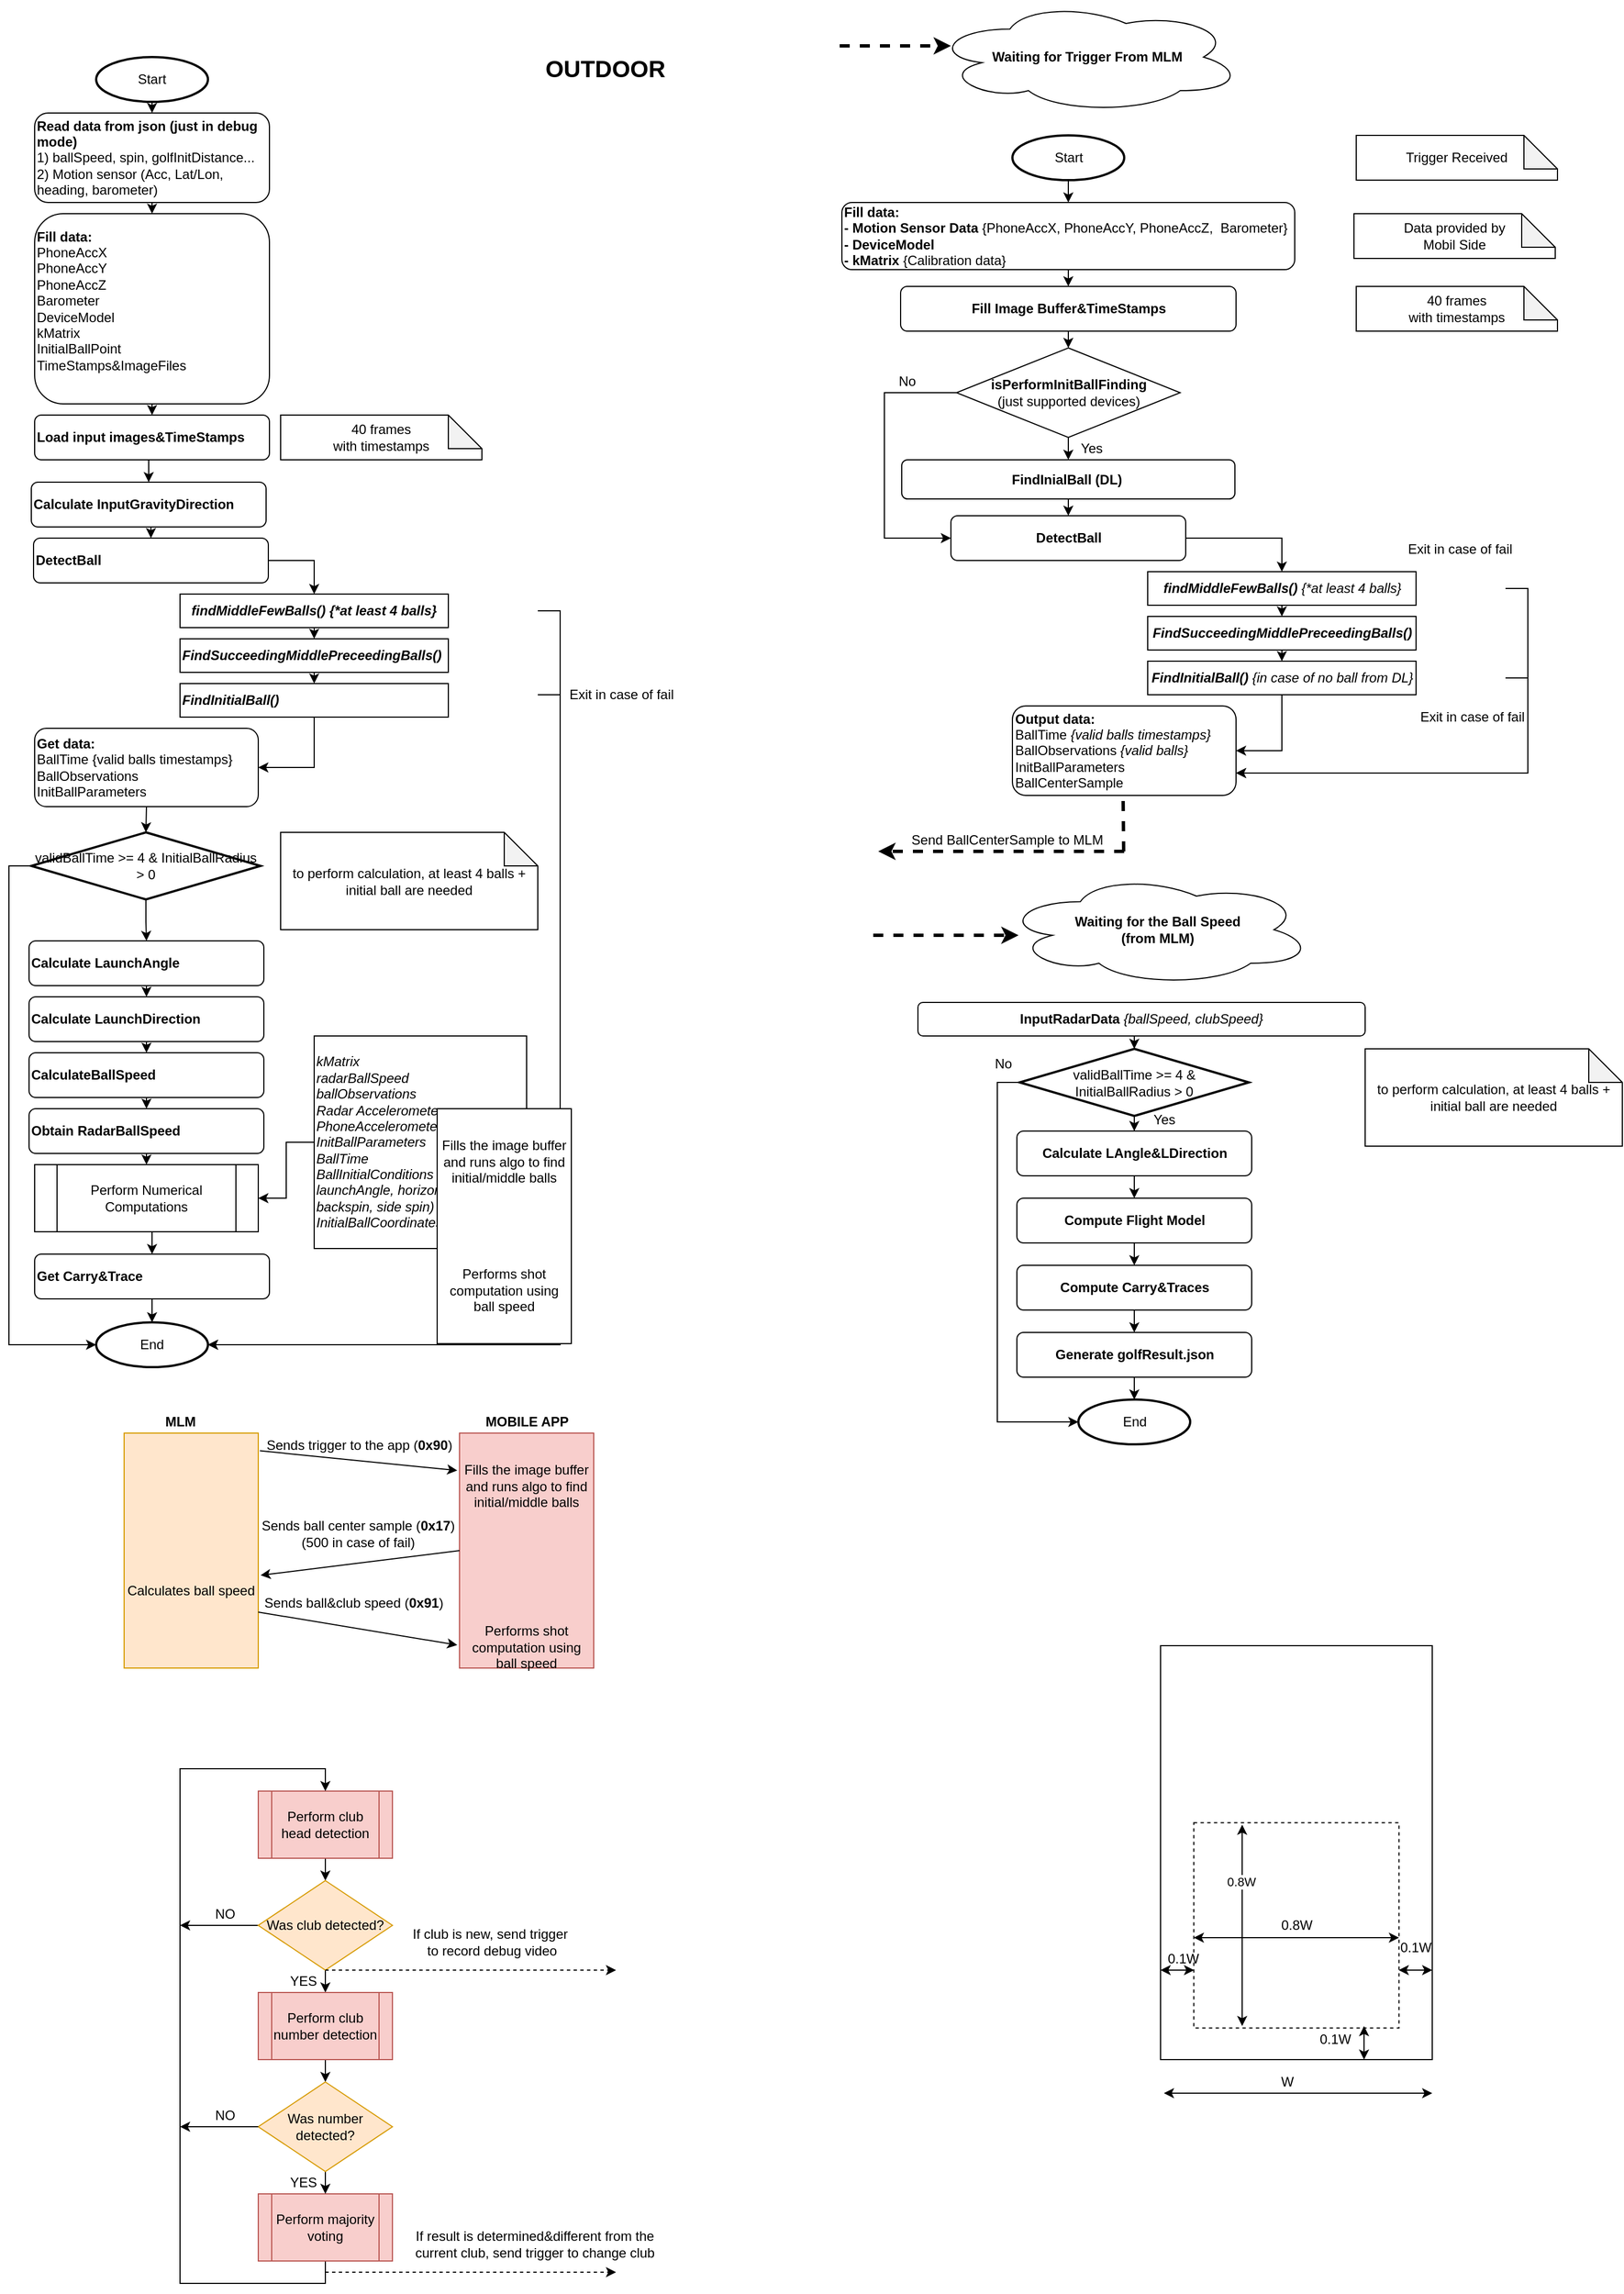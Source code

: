 <mxfile version="14.4.2" type="github">
  <diagram id="ckMNo31Ma1tLkW73L81t" name="Page-1">
    <mxGraphModel dx="1038" dy="1652" grid="1" gridSize="10" guides="1" tooltips="1" connect="1" arrows="1" fold="1" page="1" pageScale="1" pageWidth="850" pageHeight="1100" math="0" shadow="0">
      <root>
        <mxCell id="0" />
        <mxCell id="1" parent="0" />
        <mxCell id="WA8TpWDt82qHsIgksM98-5" value="" style="rounded=0;whiteSpace=wrap;html=1;" vertex="1" parent="1">
          <mxGeometry x="1047" y="1430" width="243" height="370" as="geometry" />
        </mxCell>
        <mxCell id="WA8TpWDt82qHsIgksM98-6" value="0.8W" style="whiteSpace=wrap;html=1;aspect=fixed;dashed=1;" vertex="1" parent="1">
          <mxGeometry x="1076.75" y="1588.25" width="183.5" height="183.5" as="geometry" />
        </mxCell>
        <mxCell id="F92IRK9Jc3nQpXJkIrV8-35" style="edgeStyle=orthogonalEdgeStyle;rounded=0;orthogonalLoop=1;jettySize=auto;html=1;exitX=0.5;exitY=1;exitDx=0;exitDy=0;exitPerimeter=0;entryX=0.5;entryY=0;entryDx=0;entryDy=0;" parent="1" source="F92IRK9Jc3nQpXJkIrV8-1" target="F92IRK9Jc3nQpXJkIrV8-5" edge="1">
          <mxGeometry relative="1" as="geometry" />
        </mxCell>
        <mxCell id="F92IRK9Jc3nQpXJkIrV8-1" value="Start" style="strokeWidth=2;html=1;shape=mxgraph.flowchart.start_1;whiteSpace=wrap;" parent="1" vertex="1">
          <mxGeometry x="95" y="10" width="100" height="40" as="geometry" />
        </mxCell>
        <mxCell id="mxctmNxFB624iaF2kWNX-1" style="edgeStyle=orthogonalEdgeStyle;rounded=0;orthogonalLoop=1;jettySize=auto;html=1;exitX=0.5;exitY=1;exitDx=0;exitDy=0;entryX=0.5;entryY=0;entryDx=0;entryDy=0;" parent="1" source="F92IRK9Jc3nQpXJkIrV8-5" target="F92IRK9Jc3nQpXJkIrV8-6" edge="1">
          <mxGeometry relative="1" as="geometry" />
        </mxCell>
        <mxCell id="F92IRK9Jc3nQpXJkIrV8-5" value="&lt;div&gt;&lt;b&gt;Read data from json (just in debug mode)&lt;br&gt;&lt;/b&gt;&lt;/div&gt;&lt;div&gt;1) ballSpeed, spin, golfInitDistance...&lt;/div&gt;&lt;div&gt;2) Motion sensor (Acc, Lat/Lon, heading, barometer)&lt;br&gt;&lt;/div&gt;" style="rounded=1;whiteSpace=wrap;html=1;align=left;" parent="1" vertex="1">
          <mxGeometry x="40" y="60" width="210" height="80" as="geometry" />
        </mxCell>
        <mxCell id="mxctmNxFB624iaF2kWNX-2" style="edgeStyle=orthogonalEdgeStyle;rounded=0;orthogonalLoop=1;jettySize=auto;html=1;exitX=0.5;exitY=1;exitDx=0;exitDy=0;entryX=0.5;entryY=0;entryDx=0;entryDy=0;" parent="1" source="F92IRK9Jc3nQpXJkIrV8-6" target="F92IRK9Jc3nQpXJkIrV8-8" edge="1">
          <mxGeometry relative="1" as="geometry" />
        </mxCell>
        <mxCell id="F92IRK9Jc3nQpXJkIrV8-6" value="&lt;div&gt;&lt;b&gt;Fill data:&lt;/b&gt;&lt;/div&gt;&lt;div&gt;PhoneAccX&lt;/div&gt;&lt;div&gt;PhoneAccY&lt;/div&gt;&lt;div&gt;PhoneAccZ&lt;/div&gt;&lt;div&gt;Barometer&lt;/div&gt;&lt;div&gt;DeviceModel&lt;/div&gt;&lt;div&gt;kMatrix&lt;/div&gt;&lt;div&gt;InitialBallPoint&lt;/div&gt;&lt;div&gt;TimeStamps&amp;amp;ImageFiles&lt;br&gt;&lt;/div&gt;&lt;div&gt;&lt;br&gt;&lt;/div&gt;" style="rounded=1;whiteSpace=wrap;html=1;align=left;" parent="1" vertex="1">
          <mxGeometry x="40" y="150" width="210" height="170" as="geometry" />
        </mxCell>
        <mxCell id="mxctmNxFB624iaF2kWNX-3" style="edgeStyle=orthogonalEdgeStyle;rounded=0;orthogonalLoop=1;jettySize=auto;html=1;exitX=0.5;exitY=1;exitDx=0;exitDy=0;entryX=0.5;entryY=0;entryDx=0;entryDy=0;" parent="1" source="F92IRK9Jc3nQpXJkIrV8-8" target="F92IRK9Jc3nQpXJkIrV8-9" edge="1">
          <mxGeometry relative="1" as="geometry" />
        </mxCell>
        <mxCell id="F92IRK9Jc3nQpXJkIrV8-8" value="Load input images&amp;amp;TimeStamps" style="rounded=1;whiteSpace=wrap;html=1;align=left;fontStyle=1" parent="1" vertex="1">
          <mxGeometry x="40" y="330" width="210" height="40" as="geometry" />
        </mxCell>
        <mxCell id="mxctmNxFB624iaF2kWNX-4" style="edgeStyle=orthogonalEdgeStyle;rounded=0;orthogonalLoop=1;jettySize=auto;html=1;exitX=0.5;exitY=1;exitDx=0;exitDy=0;entryX=0.5;entryY=0;entryDx=0;entryDy=0;" parent="1" source="F92IRK9Jc3nQpXJkIrV8-9" target="F92IRK9Jc3nQpXJkIrV8-10" edge="1">
          <mxGeometry relative="1" as="geometry" />
        </mxCell>
        <mxCell id="F92IRK9Jc3nQpXJkIrV8-9" value="Calculate InputGravityDirection" style="rounded=1;whiteSpace=wrap;html=1;align=left;fontStyle=1" parent="1" vertex="1">
          <mxGeometry x="37" y="390" width="210" height="40" as="geometry" />
        </mxCell>
        <mxCell id="F92IRK9Jc3nQpXJkIrV8-36" style="edgeStyle=orthogonalEdgeStyle;rounded=0;orthogonalLoop=1;jettySize=auto;html=1;exitX=1;exitY=0.5;exitDx=0;exitDy=0;entryX=0.5;entryY=0;entryDx=0;entryDy=0;" parent="1" source="F92IRK9Jc3nQpXJkIrV8-10" target="F92IRK9Jc3nQpXJkIrV8-12" edge="1">
          <mxGeometry relative="1" as="geometry" />
        </mxCell>
        <mxCell id="F92IRK9Jc3nQpXJkIrV8-10" value="DetectBall" style="rounded=1;whiteSpace=wrap;html=1;align=left;fontStyle=1" parent="1" vertex="1">
          <mxGeometry x="39" y="440" width="210" height="40" as="geometry" />
        </mxCell>
        <mxCell id="F92IRK9Jc3nQpXJkIrV8-37" style="edgeStyle=orthogonalEdgeStyle;rounded=0;orthogonalLoop=1;jettySize=auto;html=1;exitX=0.5;exitY=1;exitDx=0;exitDy=0;entryX=0.5;entryY=0;entryDx=0;entryDy=0;" parent="1" source="F92IRK9Jc3nQpXJkIrV8-12" target="F92IRK9Jc3nQpXJkIrV8-15" edge="1">
          <mxGeometry relative="1" as="geometry" />
        </mxCell>
        <mxCell id="F92IRK9Jc3nQpXJkIrV8-12" value="&lt;div align=&quot;center&quot;&gt;findMiddleFewBalls() {*at least 4 balls}&lt;br&gt;&lt;/div&gt;" style="rounded=0;whiteSpace=wrap;html=1;align=center;fontStyle=3" parent="1" vertex="1">
          <mxGeometry x="170" y="490" width="240" height="30" as="geometry" />
        </mxCell>
        <mxCell id="F92IRK9Jc3nQpXJkIrV8-38" style="edgeStyle=orthogonalEdgeStyle;rounded=0;orthogonalLoop=1;jettySize=auto;html=1;exitX=0.5;exitY=1;exitDx=0;exitDy=0;entryX=0.5;entryY=0;entryDx=0;entryDy=0;" parent="1" source="F92IRK9Jc3nQpXJkIrV8-15" target="F92IRK9Jc3nQpXJkIrV8-18" edge="1">
          <mxGeometry relative="1" as="geometry" />
        </mxCell>
        <mxCell id="F92IRK9Jc3nQpXJkIrV8-15" value="FindSucceedingMiddlePreceedingBalls()" style="rounded=0;whiteSpace=wrap;html=1;align=left;fontStyle=3" parent="1" vertex="1">
          <mxGeometry x="170" y="530" width="240" height="30" as="geometry" />
        </mxCell>
        <mxCell id="F92IRK9Jc3nQpXJkIrV8-39" style="edgeStyle=orthogonalEdgeStyle;rounded=0;orthogonalLoop=1;jettySize=auto;html=1;exitX=0.5;exitY=1;exitDx=0;exitDy=0;entryX=1;entryY=0.5;entryDx=0;entryDy=0;" parent="1" source="F92IRK9Jc3nQpXJkIrV8-18" target="F92IRK9Jc3nQpXJkIrV8-19" edge="1">
          <mxGeometry relative="1" as="geometry" />
        </mxCell>
        <mxCell id="F92IRK9Jc3nQpXJkIrV8-18" value="FindInitialBall()" style="rounded=0;whiteSpace=wrap;html=1;align=left;fontStyle=3" parent="1" vertex="1">
          <mxGeometry x="170" y="570" width="240" height="30" as="geometry" />
        </mxCell>
        <mxCell id="F92IRK9Jc3nQpXJkIrV8-40" style="edgeStyle=orthogonalEdgeStyle;rounded=0;orthogonalLoop=1;jettySize=auto;html=1;exitX=0.5;exitY=1;exitDx=0;exitDy=0;entryX=0.5;entryY=0;entryDx=0;entryDy=0;entryPerimeter=0;" parent="1" source="F92IRK9Jc3nQpXJkIrV8-19" target="F92IRK9Jc3nQpXJkIrV8-20" edge="1">
          <mxGeometry relative="1" as="geometry" />
        </mxCell>
        <mxCell id="F92IRK9Jc3nQpXJkIrV8-19" value="&lt;div&gt;&lt;b&gt;Get data:&lt;/b&gt;&lt;/div&gt;&lt;div&gt;BallTime {valid balls timestamps}&lt;br&gt;&lt;/div&gt;&lt;div&gt;BallObservations&lt;/div&gt;&lt;div&gt;InitBallParameters&lt;br&gt;&lt;/div&gt;" style="rounded=1;whiteSpace=wrap;html=1;align=left;" parent="1" vertex="1">
          <mxGeometry x="40" y="610" width="200" height="70" as="geometry" />
        </mxCell>
        <mxCell id="F92IRK9Jc3nQpXJkIrV8-29" style="edgeStyle=orthogonalEdgeStyle;rounded=0;orthogonalLoop=1;jettySize=auto;html=1;exitX=0.5;exitY=1;exitDx=0;exitDy=0;exitPerimeter=0;" parent="1" source="F92IRK9Jc3nQpXJkIrV8-20" target="F92IRK9Jc3nQpXJkIrV8-22" edge="1">
          <mxGeometry relative="1" as="geometry" />
        </mxCell>
        <mxCell id="mxctmNxFB624iaF2kWNX-5" style="edgeStyle=orthogonalEdgeStyle;rounded=0;orthogonalLoop=1;jettySize=auto;html=1;exitX=0;exitY=0.5;exitDx=0;exitDy=0;exitPerimeter=0;entryX=0;entryY=0.5;entryDx=0;entryDy=0;entryPerimeter=0;" parent="1" source="F92IRK9Jc3nQpXJkIrV8-20" target="F92IRK9Jc3nQpXJkIrV8-33" edge="1">
          <mxGeometry relative="1" as="geometry" />
        </mxCell>
        <mxCell id="F92IRK9Jc3nQpXJkIrV8-20" value="validBallTime &amp;gt;= 4 &amp;amp; InitialBallRadius &amp;gt; 0" style="strokeWidth=2;html=1;shape=mxgraph.flowchart.decision;whiteSpace=wrap;align=center;" parent="1" vertex="1">
          <mxGeometry x="37" y="703" width="205" height="60" as="geometry" />
        </mxCell>
        <mxCell id="F92IRK9Jc3nQpXJkIrV8-41" style="edgeStyle=orthogonalEdgeStyle;rounded=0;orthogonalLoop=1;jettySize=auto;html=1;exitX=0.5;exitY=1;exitDx=0;exitDy=0;entryX=0.5;entryY=0;entryDx=0;entryDy=0;" parent="1" source="F92IRK9Jc3nQpXJkIrV8-22" target="F92IRK9Jc3nQpXJkIrV8-23" edge="1">
          <mxGeometry relative="1" as="geometry" />
        </mxCell>
        <mxCell id="F92IRK9Jc3nQpXJkIrV8-22" value="Calculate LaunchAngle" style="rounded=1;whiteSpace=wrap;html=1;align=left;fontStyle=1" parent="1" vertex="1">
          <mxGeometry x="35" y="800" width="210" height="40" as="geometry" />
        </mxCell>
        <mxCell id="F92IRK9Jc3nQpXJkIrV8-42" style="edgeStyle=orthogonalEdgeStyle;rounded=0;orthogonalLoop=1;jettySize=auto;html=1;exitX=0.5;exitY=1;exitDx=0;exitDy=0;entryX=0.5;entryY=0;entryDx=0;entryDy=0;" parent="1" source="F92IRK9Jc3nQpXJkIrV8-23" target="F92IRK9Jc3nQpXJkIrV8-24" edge="1">
          <mxGeometry relative="1" as="geometry" />
        </mxCell>
        <mxCell id="F92IRK9Jc3nQpXJkIrV8-23" value="Calculate LaunchDirection" style="rounded=1;whiteSpace=wrap;html=1;align=left;fontStyle=1" parent="1" vertex="1">
          <mxGeometry x="35" y="850" width="210" height="40" as="geometry" />
        </mxCell>
        <mxCell id="F92IRK9Jc3nQpXJkIrV8-43" style="edgeStyle=orthogonalEdgeStyle;rounded=0;orthogonalLoop=1;jettySize=auto;html=1;exitX=0.5;exitY=1;exitDx=0;exitDy=0;entryX=0.5;entryY=0;entryDx=0;entryDy=0;" parent="1" source="F92IRK9Jc3nQpXJkIrV8-24" target="F92IRK9Jc3nQpXJkIrV8-25" edge="1">
          <mxGeometry relative="1" as="geometry" />
        </mxCell>
        <mxCell id="F92IRK9Jc3nQpXJkIrV8-24" value="CalculateBallSpeed" style="rounded=1;whiteSpace=wrap;html=1;align=left;fontStyle=1" parent="1" vertex="1">
          <mxGeometry x="35" y="900" width="210" height="40" as="geometry" />
        </mxCell>
        <mxCell id="F92IRK9Jc3nQpXJkIrV8-44" style="edgeStyle=orthogonalEdgeStyle;rounded=0;orthogonalLoop=1;jettySize=auto;html=1;exitX=0.5;exitY=1;exitDx=0;exitDy=0;entryX=0.5;entryY=0;entryDx=0;entryDy=0;" parent="1" source="F92IRK9Jc3nQpXJkIrV8-25" target="F92IRK9Jc3nQpXJkIrV8-26" edge="1">
          <mxGeometry relative="1" as="geometry" />
        </mxCell>
        <mxCell id="F92IRK9Jc3nQpXJkIrV8-25" value="Obtain RadarBallSpeed" style="rounded=1;whiteSpace=wrap;html=1;align=left;fontStyle=1" parent="1" vertex="1">
          <mxGeometry x="35" y="950" width="210" height="40" as="geometry" />
        </mxCell>
        <mxCell id="F92IRK9Jc3nQpXJkIrV8-45" style="edgeStyle=orthogonalEdgeStyle;rounded=0;orthogonalLoop=1;jettySize=auto;html=1;exitX=0.5;exitY=1;exitDx=0;exitDy=0;entryX=0.5;entryY=0;entryDx=0;entryDy=0;" parent="1" source="F92IRK9Jc3nQpXJkIrV8-26" target="F92IRK9Jc3nQpXJkIrV8-27" edge="1">
          <mxGeometry relative="1" as="geometry" />
        </mxCell>
        <mxCell id="F92IRK9Jc3nQpXJkIrV8-26" value="Perform Numerical Computations" style="shape=process;whiteSpace=wrap;html=1;backgroundOutline=1;align=center;" parent="1" vertex="1">
          <mxGeometry x="40" y="1000" width="200" height="60" as="geometry" />
        </mxCell>
        <mxCell id="F92IRK9Jc3nQpXJkIrV8-34" style="edgeStyle=orthogonalEdgeStyle;rounded=0;orthogonalLoop=1;jettySize=auto;html=1;exitX=0.5;exitY=1;exitDx=0;exitDy=0;entryX=0.5;entryY=0;entryDx=0;entryDy=0;entryPerimeter=0;" parent="1" source="F92IRK9Jc3nQpXJkIrV8-27" target="F92IRK9Jc3nQpXJkIrV8-33" edge="1">
          <mxGeometry relative="1" as="geometry" />
        </mxCell>
        <mxCell id="F92IRK9Jc3nQpXJkIrV8-27" value="Get Carry&amp;amp;Trace" style="rounded=1;whiteSpace=wrap;html=1;align=left;fontStyle=1" parent="1" vertex="1">
          <mxGeometry x="40" y="1080" width="210" height="40" as="geometry" />
        </mxCell>
        <mxCell id="F92IRK9Jc3nQpXJkIrV8-30" style="edgeStyle=orthogonalEdgeStyle;rounded=0;orthogonalLoop=1;jettySize=auto;html=1;exitX=0;exitY=0.5;exitDx=0;exitDy=0;entryX=1;entryY=0.5;entryDx=0;entryDy=0;" parent="1" source="F92IRK9Jc3nQpXJkIrV8-28" target="F92IRK9Jc3nQpXJkIrV8-26" edge="1">
          <mxGeometry relative="1" as="geometry" />
        </mxCell>
        <mxCell id="F92IRK9Jc3nQpXJkIrV8-28" value="&lt;div align=&quot;left&quot;&gt;kMatrix&lt;/div&gt;&lt;div align=&quot;left&quot;&gt;radarBallSpeed&lt;/div&gt;&lt;div align=&quot;left&quot;&gt;ballObservations&lt;/div&gt;&lt;div align=&quot;left&quot;&gt;Radar Accelerometer&lt;/div&gt;&lt;div align=&quot;left&quot;&gt;PhoneAccelerometer&amp;amp;Barometer&lt;/div&gt;&lt;div align=&quot;left&quot;&gt;InitBallParameters&lt;/div&gt;&lt;div align=&quot;left&quot;&gt;BallTime&lt;/div&gt;&lt;div align=&quot;left&quot;&gt;BallInitialConditions (totalSpeed, launchAngle, horizontalAngle, backspin, side spin)&lt;br&gt;&lt;/div&gt;&lt;div align=&quot;left&quot;&gt;InitialBallCoordinates&lt;br&gt;&lt;/div&gt;" style="whiteSpace=wrap;html=1;aspect=fixed;align=left;fontStyle=2" parent="1" vertex="1">
          <mxGeometry x="290" y="885" width="190" height="190" as="geometry" />
        </mxCell>
        <mxCell id="F92IRK9Jc3nQpXJkIrV8-33" value="End" style="strokeWidth=2;html=1;shape=mxgraph.flowchart.start_1;whiteSpace=wrap;" parent="1" vertex="1">
          <mxGeometry x="95" y="1141" width="100" height="40" as="geometry" />
        </mxCell>
        <mxCell id="g0T17iMjt1E9_Oc09vY_-1" value="&lt;div&gt;40 frames &lt;br&gt;&lt;/div&gt;&lt;div&gt;with timestamps&lt;/div&gt;" style="shape=note;whiteSpace=wrap;html=1;backgroundOutline=1;darkOpacity=0.05;" parent="1" vertex="1">
          <mxGeometry x="260" y="330" width="180" height="40" as="geometry" />
        </mxCell>
        <mxCell id="g0T17iMjt1E9_Oc09vY_-2" style="edgeStyle=orthogonalEdgeStyle;rounded=0;orthogonalLoop=1;jettySize=auto;html=1;exitX=0.5;exitY=1;exitDx=0;exitDy=0;exitPerimeter=0;" parent="1" source="g0T17iMjt1E9_Oc09vY_-1" target="g0T17iMjt1E9_Oc09vY_-1" edge="1">
          <mxGeometry relative="1" as="geometry" />
        </mxCell>
        <mxCell id="Z9V7IxoWwoPbSd-97uin-1" style="edgeStyle=orthogonalEdgeStyle;rounded=0;orthogonalLoop=1;jettySize=auto;html=1;exitX=1;exitY=0.5;exitDx=0;exitDy=0;entryX=1;entryY=0.5;entryDx=0;entryDy=0;entryPerimeter=0;" parent="1" source="g0T17iMjt1E9_Oc09vY_-6" target="F92IRK9Jc3nQpXJkIrV8-33" edge="1">
          <mxGeometry relative="1" as="geometry" />
        </mxCell>
        <mxCell id="g0T17iMjt1E9_Oc09vY_-6" value="" style="shape=image;html=1;verticalAlign=top;verticalLabelPosition=bottom;labelBackgroundColor=#ffffff;imageAspect=0;aspect=fixed;image=https://cdn2.iconfinder.com/data/icons/free-mobile-icon-kit/64/Exception.png" parent="1" vertex="1">
          <mxGeometry x="430" y="475" width="60" height="60" as="geometry" />
        </mxCell>
        <mxCell id="Z9V7IxoWwoPbSd-97uin-2" style="edgeStyle=orthogonalEdgeStyle;rounded=0;orthogonalLoop=1;jettySize=auto;html=1;exitX=1;exitY=0.5;exitDx=0;exitDy=0;entryX=1;entryY=0.5;entryDx=0;entryDy=0;entryPerimeter=0;" parent="1" source="g0T17iMjt1E9_Oc09vY_-7" target="F92IRK9Jc3nQpXJkIrV8-33" edge="1">
          <mxGeometry relative="1" as="geometry" />
        </mxCell>
        <mxCell id="g0T17iMjt1E9_Oc09vY_-7" value="" style="shape=image;html=1;verticalAlign=top;verticalLabelPosition=bottom;labelBackgroundColor=#ffffff;imageAspect=0;aspect=fixed;image=https://cdn2.iconfinder.com/data/icons/free-mobile-icon-kit/64/Exception.png" parent="1" vertex="1">
          <mxGeometry x="430" y="550" width="60" height="60" as="geometry" />
        </mxCell>
        <mxCell id="g0T17iMjt1E9_Oc09vY_-9" value="&lt;div&gt;to perform calculation, at least 4 balls + &lt;br&gt;&lt;/div&gt;&lt;div&gt;initial ball are needed&lt;br&gt;&lt;/div&gt;" style="shape=note;whiteSpace=wrap;html=1;backgroundOutline=1;darkOpacity=0.05;" parent="1" vertex="1">
          <mxGeometry x="260" y="703" width="230" height="87" as="geometry" />
        </mxCell>
        <mxCell id="Z9V7IxoWwoPbSd-97uin-4" value="Exit in case of fail" style="text;html=1;strokeColor=none;fillColor=none;align=center;verticalAlign=middle;whiteSpace=wrap;rounded=0;" parent="1" vertex="1">
          <mxGeometry x="1260" y="440" width="110" height="20" as="geometry" />
        </mxCell>
        <mxCell id="Z9V7IxoWwoPbSd-97uin-5" value="Exit in case of fail" style="text;html=1;strokeColor=none;fillColor=none;align=center;verticalAlign=middle;whiteSpace=wrap;rounded=0;" parent="1" vertex="1">
          <mxGeometry x="510" y="570" width="110" height="20" as="geometry" />
        </mxCell>
        <mxCell id="Z9V7IxoWwoPbSd-97uin-6" value="OUTDOOR" style="text;html=1;align=center;verticalAlign=middle;resizable=0;points=[];autosize=1;fontStyle=1;fontSize=21;" parent="1" vertex="1">
          <mxGeometry x="490" y="5" width="120" height="30" as="geometry" />
        </mxCell>
        <mxCell id="0euBIBKsiek-CmpyBTXX-3" value="&lt;br&gt;&lt;br&gt;&lt;br&gt;&lt;br&gt;&lt;br&gt;Calculates ball speed" style="rounded=0;whiteSpace=wrap;html=1;fillColor=#ffe6cc;strokeColor=#d79b00;" parent="1" vertex="1">
          <mxGeometry x="120" y="1240" width="120" height="210" as="geometry" />
        </mxCell>
        <mxCell id="0euBIBKsiek-CmpyBTXX-5" value="&lt;br&gt;&lt;br&gt;Fills the image buffer and runs algo to find initial/middle balls&lt;br&gt;&lt;br&gt;&lt;br&gt;&lt;br&gt;&lt;br&gt;&lt;br&gt;&lt;br&gt;&lt;br&gt;Performs shot computation using ball speed" style="rounded=0;whiteSpace=wrap;html=1;fillColor=#f8cecc;strokeColor=#b85450;" parent="1" vertex="1">
          <mxGeometry x="420" y="1240" width="120" height="210" as="geometry" />
        </mxCell>
        <mxCell id="0euBIBKsiek-CmpyBTXX-14" value="Fills the image buffer and runs algo to find initial/middle balls&lt;br&gt;&lt;br&gt;&lt;br&gt;&lt;br&gt;&lt;br&gt;&lt;br&gt;Performs shot computation using ball speed" style="rounded=0;whiteSpace=wrap;html=1;" parent="1" vertex="1">
          <mxGeometry x="400" y="950" width="120" height="210" as="geometry" />
        </mxCell>
        <mxCell id="0euBIBKsiek-CmpyBTXX-7" value="" style="endArrow=classic;html=1;entryX=-0.017;entryY=0.159;entryDx=0;entryDy=0;entryPerimeter=0;exitX=0.008;exitY=0.74;exitDx=0;exitDy=0;exitPerimeter=0;" parent="1" source="0euBIBKsiek-CmpyBTXX-8" target="0euBIBKsiek-CmpyBTXX-5" edge="1">
          <mxGeometry width="50" height="50" relative="1" as="geometry">
            <mxPoint x="243" y="1261" as="sourcePoint" />
            <mxPoint x="450" y="1260" as="targetPoint" />
          </mxGeometry>
        </mxCell>
        <mxCell id="0euBIBKsiek-CmpyBTXX-8" value="Sends trigger to the app (&lt;b&gt;0x90&lt;/b&gt;)" style="text;html=1;align=center;verticalAlign=middle;resizable=0;points=[];autosize=1;" parent="1" vertex="1">
          <mxGeometry x="240" y="1241" width="180" height="20" as="geometry" />
        </mxCell>
        <mxCell id="0euBIBKsiek-CmpyBTXX-9" value="" style="endArrow=classic;html=1;entryX=1.017;entryY=0.605;entryDx=0;entryDy=0;exitX=0;exitY=0.5;exitDx=0;exitDy=0;entryPerimeter=0;" parent="1" source="0euBIBKsiek-CmpyBTXX-5" target="0euBIBKsiek-CmpyBTXX-3" edge="1">
          <mxGeometry width="50" height="50" relative="1" as="geometry">
            <mxPoint x="400" y="1310" as="sourcePoint" />
            <mxPoint x="450" y="1260" as="targetPoint" />
            <Array as="points" />
          </mxGeometry>
        </mxCell>
        <mxCell id="0euBIBKsiek-CmpyBTXX-10" value="Sends ball center sample (&lt;b&gt;0x17&lt;/b&gt;)&lt;br&gt;(500 in case of fail)" style="text;html=1;align=center;verticalAlign=middle;resizable=0;points=[];autosize=1;" parent="1" vertex="1">
          <mxGeometry x="234" y="1315" width="190" height="30" as="geometry" />
        </mxCell>
        <mxCell id="0euBIBKsiek-CmpyBTXX-11" value="" style="endArrow=classic;html=1;entryX=-0.017;entryY=0.902;entryDx=0;entryDy=0;entryPerimeter=0;" parent="1" target="0euBIBKsiek-CmpyBTXX-5" edge="1">
          <mxGeometry width="50" height="50" relative="1" as="geometry">
            <mxPoint x="240" y="1400" as="sourcePoint" />
            <mxPoint x="400" y="1400" as="targetPoint" />
          </mxGeometry>
        </mxCell>
        <mxCell id="0euBIBKsiek-CmpyBTXX-12" value="Sends ball&amp;amp;club speed (&lt;b&gt;0x91&lt;/b&gt;)" style="text;html=1;align=center;verticalAlign=middle;resizable=0;points=[];autosize=1;" parent="1" vertex="1">
          <mxGeometry x="235" y="1382" width="180" height="20" as="geometry" />
        </mxCell>
        <mxCell id="0euBIBKsiek-CmpyBTXX-13" value="MLM" style="text;html=1;align=center;verticalAlign=middle;resizable=0;points=[];autosize=1;fontStyle=1" parent="1" vertex="1">
          <mxGeometry x="150" y="1220" width="40" height="20" as="geometry" />
        </mxCell>
        <mxCell id="0euBIBKsiek-CmpyBTXX-16" value="&lt;b&gt;MOBILE APP&lt;/b&gt;" style="text;html=1;align=center;verticalAlign=middle;resizable=0;points=[];autosize=1;" parent="1" vertex="1">
          <mxGeometry x="435" y="1220" width="90" height="20" as="geometry" />
        </mxCell>
        <mxCell id="ocMIrbZ7oQmUKifu4VhW-21" style="edgeStyle=orthogonalEdgeStyle;rounded=0;orthogonalLoop=1;jettySize=auto;html=1;exitX=0.5;exitY=1;exitDx=0;exitDy=0;entryX=0.5;entryY=0;entryDx=0;entryDy=0;" parent="1" source="ocMIrbZ7oQmUKifu4VhW-1" target="ocMIrbZ7oQmUKifu4VhW-2" edge="1">
          <mxGeometry relative="1" as="geometry" />
        </mxCell>
        <mxCell id="ocMIrbZ7oQmUKifu4VhW-1" value="Perform club head detection" style="shape=process;whiteSpace=wrap;html=1;backgroundOutline=1;fillColor=#f8cecc;strokeColor=#b85450;" parent="1" vertex="1">
          <mxGeometry x="240" y="1560" width="120" height="60" as="geometry" />
        </mxCell>
        <mxCell id="ocMIrbZ7oQmUKifu4VhW-6" style="edgeStyle=orthogonalEdgeStyle;rounded=0;orthogonalLoop=1;jettySize=auto;html=1;exitX=0.5;exitY=1;exitDx=0;exitDy=0;entryX=0.5;entryY=0;entryDx=0;entryDy=0;" parent="1" source="ocMIrbZ7oQmUKifu4VhW-2" target="ocMIrbZ7oQmUKifu4VhW-3" edge="1">
          <mxGeometry relative="1" as="geometry" />
        </mxCell>
        <mxCell id="ocMIrbZ7oQmUKifu4VhW-7" style="edgeStyle=orthogonalEdgeStyle;rounded=0;orthogonalLoop=1;jettySize=auto;html=1;exitX=0;exitY=0.5;exitDx=0;exitDy=0;" parent="1" source="ocMIrbZ7oQmUKifu4VhW-2" edge="1">
          <mxGeometry relative="1" as="geometry">
            <mxPoint x="170" y="1680" as="targetPoint" />
          </mxGeometry>
        </mxCell>
        <mxCell id="ocMIrbZ7oQmUKifu4VhW-2" value="Was club detected?" style="rhombus;whiteSpace=wrap;html=1;fillColor=#ffe6cc;strokeColor=#d79b00;" parent="1" vertex="1">
          <mxGeometry x="240" y="1640" width="120" height="80" as="geometry" />
        </mxCell>
        <mxCell id="ocMIrbZ7oQmUKifu4VhW-8" style="edgeStyle=orthogonalEdgeStyle;rounded=0;orthogonalLoop=1;jettySize=auto;html=1;exitX=0.5;exitY=1;exitDx=0;exitDy=0;entryX=0.5;entryY=0;entryDx=0;entryDy=0;" parent="1" source="ocMIrbZ7oQmUKifu4VhW-3" target="ocMIrbZ7oQmUKifu4VhW-5" edge="1">
          <mxGeometry relative="1" as="geometry" />
        </mxCell>
        <mxCell id="ocMIrbZ7oQmUKifu4VhW-3" value="Perform club number detection" style="shape=process;whiteSpace=wrap;html=1;backgroundOutline=1;fillColor=#f8cecc;strokeColor=#b85450;" parent="1" vertex="1">
          <mxGeometry x="240" y="1740" width="120" height="60" as="geometry" />
        </mxCell>
        <mxCell id="ocMIrbZ7oQmUKifu4VhW-16" style="edgeStyle=orthogonalEdgeStyle;rounded=0;orthogonalLoop=1;jettySize=auto;html=1;exitX=0.5;exitY=1;exitDx=0;exitDy=0;entryX=0.5;entryY=0;entryDx=0;entryDy=0;" parent="1" source="ocMIrbZ7oQmUKifu4VhW-4" target="ocMIrbZ7oQmUKifu4VhW-1" edge="1">
          <mxGeometry relative="1" as="geometry">
            <Array as="points">
              <mxPoint x="300" y="2000" />
              <mxPoint x="170" y="2000" />
              <mxPoint x="170" y="1540" />
              <mxPoint x="300" y="1540" />
            </Array>
          </mxGeometry>
        </mxCell>
        <mxCell id="ocMIrbZ7oQmUKifu4VhW-4" value="Perform majority voting" style="shape=process;whiteSpace=wrap;html=1;backgroundOutline=1;fillColor=#f8cecc;strokeColor=#b85450;" parent="1" vertex="1">
          <mxGeometry x="240" y="1920" width="120" height="60" as="geometry" />
        </mxCell>
        <mxCell id="ocMIrbZ7oQmUKifu4VhW-9" style="edgeStyle=orthogonalEdgeStyle;rounded=0;orthogonalLoop=1;jettySize=auto;html=1;exitX=0.5;exitY=1;exitDx=0;exitDy=0;entryX=0.5;entryY=0;entryDx=0;entryDy=0;" parent="1" source="ocMIrbZ7oQmUKifu4VhW-5" target="ocMIrbZ7oQmUKifu4VhW-4" edge="1">
          <mxGeometry relative="1" as="geometry" />
        </mxCell>
        <mxCell id="ocMIrbZ7oQmUKifu4VhW-5" value="Was number detected?" style="rhombus;whiteSpace=wrap;html=1;fillColor=#ffe6cc;strokeColor=#d79b00;" parent="1" vertex="1">
          <mxGeometry x="240" y="1820" width="120" height="80" as="geometry" />
        </mxCell>
        <mxCell id="ocMIrbZ7oQmUKifu4VhW-10" value="" style="endArrow=classic;html=1;dashed=1;" parent="1" edge="1">
          <mxGeometry width="50" height="50" relative="1" as="geometry">
            <mxPoint x="300" y="1720" as="sourcePoint" />
            <mxPoint x="560" y="1720" as="targetPoint" />
          </mxGeometry>
        </mxCell>
        <mxCell id="ocMIrbZ7oQmUKifu4VhW-11" value="If club is new, send trigger&lt;br&gt;&amp;nbsp;to record debug video" style="text;html=1;align=center;verticalAlign=middle;resizable=0;points=[];autosize=1;" parent="1" vertex="1">
          <mxGeometry x="372" y="1680" width="150" height="30" as="geometry" />
        </mxCell>
        <mxCell id="ocMIrbZ7oQmUKifu4VhW-13" value="" style="endArrow=classic;html=1;exitX=0;exitY=0.5;exitDx=0;exitDy=0;" parent="1" source="ocMIrbZ7oQmUKifu4VhW-5" edge="1">
          <mxGeometry width="50" height="50" relative="1" as="geometry">
            <mxPoint x="400" y="1860" as="sourcePoint" />
            <mxPoint x="170" y="1860" as="targetPoint" />
          </mxGeometry>
        </mxCell>
        <mxCell id="ocMIrbZ7oQmUKifu4VhW-14" value="YES" style="text;html=1;align=center;verticalAlign=middle;resizable=0;points=[];autosize=1;" parent="1" vertex="1">
          <mxGeometry x="260" y="1720" width="40" height="20" as="geometry" />
        </mxCell>
        <mxCell id="ocMIrbZ7oQmUKifu4VhW-15" value="YES" style="text;html=1;align=center;verticalAlign=middle;resizable=0;points=[];autosize=1;" parent="1" vertex="1">
          <mxGeometry x="260" y="1900" width="40" height="20" as="geometry" />
        </mxCell>
        <mxCell id="ocMIrbZ7oQmUKifu4VhW-19" value="" style="endArrow=classic;html=1;dashed=1;" parent="1" edge="1">
          <mxGeometry width="50" height="50" relative="1" as="geometry">
            <mxPoint x="300" y="1990" as="sourcePoint" />
            <mxPoint x="560" y="1990" as="targetPoint" />
          </mxGeometry>
        </mxCell>
        <mxCell id="ocMIrbZ7oQmUKifu4VhW-20" value="If result is determined&amp;amp;different from the &lt;br&gt;current club, send trigger&amp;nbsp;to change club" style="text;html=1;align=center;verticalAlign=middle;resizable=0;points=[];autosize=1;" parent="1" vertex="1">
          <mxGeometry x="372" y="1950" width="230" height="30" as="geometry" />
        </mxCell>
        <mxCell id="ocMIrbZ7oQmUKifu4VhW-22" value="NO" style="text;html=1;align=center;verticalAlign=middle;resizable=0;points=[];autosize=1;" parent="1" vertex="1">
          <mxGeometry x="195" y="1660" width="30" height="20" as="geometry" />
        </mxCell>
        <mxCell id="ocMIrbZ7oQmUKifu4VhW-23" value="NO" style="text;html=1;align=center;verticalAlign=middle;resizable=0;points=[];autosize=1;" parent="1" vertex="1">
          <mxGeometry x="195" y="1840" width="30" height="20" as="geometry" />
        </mxCell>
        <mxCell id="-PogmlPKtZPGe_I0HC47-69" style="edgeStyle=orthogonalEdgeStyle;rounded=0;orthogonalLoop=1;jettySize=auto;html=1;exitX=0.5;exitY=1;exitDx=0;exitDy=0;entryX=0.5;entryY=0;entryDx=0;entryDy=0;align=center;" parent="1" source="-PogmlPKtZPGe_I0HC47-8" target="-PogmlPKtZPGe_I0HC47-10" edge="1">
          <mxGeometry relative="1" as="geometry" />
        </mxCell>
        <mxCell id="-PogmlPKtZPGe_I0HC47-8" value="&lt;div&gt;&lt;b&gt;Fill data:&amp;nbsp;&lt;/b&gt;&lt;/div&gt;&lt;div&gt;&lt;b&gt;- Motion Sensor Data &lt;/b&gt;{PhoneAccX,&amp;nbsp;PhoneAccY,&amp;nbsp;PhoneAccZ,&amp;nbsp;&amp;nbsp;Barometer}&lt;/div&gt;&lt;div&gt;&lt;b&gt;&lt;span&gt;- DeviceModel&lt;/span&gt;&lt;br&gt;&lt;/b&gt;&lt;/div&gt;&lt;div&gt;&lt;b&gt;- kMatrix &lt;/b&gt;{Calibration data}&lt;/div&gt;" style="rounded=1;whiteSpace=wrap;html=1;align=left;" parent="1" vertex="1">
          <mxGeometry x="762" y="140" width="405" height="60" as="geometry" />
        </mxCell>
        <mxCell id="-PogmlPKtZPGe_I0HC47-70" style="edgeStyle=orthogonalEdgeStyle;rounded=0;orthogonalLoop=1;jettySize=auto;html=1;exitX=0.5;exitY=1;exitDx=0;exitDy=0;entryX=0.5;entryY=0;entryDx=0;entryDy=0;align=center;" parent="1" source="-PogmlPKtZPGe_I0HC47-10" target="-PogmlPKtZPGe_I0HC47-54" edge="1">
          <mxGeometry relative="1" as="geometry" />
        </mxCell>
        <mxCell id="-PogmlPKtZPGe_I0HC47-10" value="Fill Image Buffer&amp;amp;TimeStamps" style="rounded=1;whiteSpace=wrap;html=1;align=center;fontStyle=1" parent="1" vertex="1">
          <mxGeometry x="814.5" y="215" width="300" height="40" as="geometry" />
        </mxCell>
        <mxCell id="-PogmlPKtZPGe_I0HC47-13" style="edgeStyle=orthogonalEdgeStyle;rounded=0;orthogonalLoop=1;jettySize=auto;html=1;exitX=1;exitY=0.5;exitDx=0;exitDy=0;entryX=0.5;entryY=0;entryDx=0;entryDy=0;align=center;" parent="1" source="-PogmlPKtZPGe_I0HC47-14" target="-PogmlPKtZPGe_I0HC47-16" edge="1">
          <mxGeometry relative="1" as="geometry" />
        </mxCell>
        <mxCell id="-PogmlPKtZPGe_I0HC47-14" value="DetectBall" style="rounded=1;whiteSpace=wrap;html=1;align=center;fontStyle=1" parent="1" vertex="1">
          <mxGeometry x="859.5" y="420" width="210" height="40" as="geometry" />
        </mxCell>
        <mxCell id="-PogmlPKtZPGe_I0HC47-15" style="edgeStyle=orthogonalEdgeStyle;rounded=0;orthogonalLoop=1;jettySize=auto;html=1;exitX=0.5;exitY=1;exitDx=0;exitDy=0;entryX=0.5;entryY=0;entryDx=0;entryDy=0;align=center;" parent="1" source="-PogmlPKtZPGe_I0HC47-16" target="-PogmlPKtZPGe_I0HC47-18" edge="1">
          <mxGeometry relative="1" as="geometry" />
        </mxCell>
        <mxCell id="-PogmlPKtZPGe_I0HC47-16" value="&lt;div&gt;findMiddleFewBalls() &lt;span style=&quot;font-weight: normal&quot;&gt;{*at least 4 balls}&lt;/span&gt;&lt;br&gt;&lt;/div&gt;" style="rounded=0;whiteSpace=wrap;html=1;align=center;fontStyle=3" parent="1" vertex="1">
          <mxGeometry x="1035.5" y="470" width="240" height="30" as="geometry" />
        </mxCell>
        <mxCell id="-PogmlPKtZPGe_I0HC47-17" style="edgeStyle=orthogonalEdgeStyle;rounded=0;orthogonalLoop=1;jettySize=auto;html=1;exitX=0.5;exitY=1;exitDx=0;exitDy=0;entryX=0.5;entryY=0;entryDx=0;entryDy=0;align=center;" parent="1" source="-PogmlPKtZPGe_I0HC47-18" target="-PogmlPKtZPGe_I0HC47-20" edge="1">
          <mxGeometry relative="1" as="geometry" />
        </mxCell>
        <mxCell id="-PogmlPKtZPGe_I0HC47-18" value="FindSucceedingMiddlePreceedingBalls()" style="rounded=0;whiteSpace=wrap;html=1;align=center;fontStyle=3" parent="1" vertex="1">
          <mxGeometry x="1035.5" y="510" width="240" height="30" as="geometry" />
        </mxCell>
        <mxCell id="-PogmlPKtZPGe_I0HC47-19" style="edgeStyle=orthogonalEdgeStyle;rounded=0;orthogonalLoop=1;jettySize=auto;html=1;exitX=0.5;exitY=1;exitDx=0;exitDy=0;entryX=1;entryY=0.5;entryDx=0;entryDy=0;" parent="1" source="-PogmlPKtZPGe_I0HC47-20" target="-PogmlPKtZPGe_I0HC47-22" edge="1">
          <mxGeometry relative="1" as="geometry" />
        </mxCell>
        <mxCell id="-PogmlPKtZPGe_I0HC47-20" value="FindInitialBall() &lt;span style=&quot;font-weight: normal&quot;&gt;{in case of no ball from DL}&lt;/span&gt;" style="rounded=0;whiteSpace=wrap;html=1;align=center;fontStyle=3" parent="1" vertex="1">
          <mxGeometry x="1035.5" y="550" width="240" height="30" as="geometry" />
        </mxCell>
        <mxCell id="-PogmlPKtZPGe_I0HC47-22" value="&lt;div&gt;&lt;b&gt;Output data:&lt;/b&gt;&lt;/div&gt;&lt;div&gt;BallTime &lt;i&gt;{valid balls timestamps}&lt;/i&gt;&lt;br&gt;&lt;/div&gt;&lt;div&gt;BallObservations &lt;i&gt;{valid balls}&lt;/i&gt;&lt;/div&gt;&lt;div&gt;InitBallParameters&lt;br&gt;&lt;/div&gt;&lt;div&gt;BallCenterSample&lt;/div&gt;" style="rounded=1;whiteSpace=wrap;html=1;align=left;" parent="1" vertex="1">
          <mxGeometry x="914.5" y="590" width="200" height="80" as="geometry" />
        </mxCell>
        <mxCell id="-PogmlPKtZPGe_I0HC47-23" style="edgeStyle=orthogonalEdgeStyle;rounded=0;orthogonalLoop=1;jettySize=auto;html=1;exitX=0.5;exitY=1;exitDx=0;exitDy=0;exitPerimeter=0;" parent="1" source="-PogmlPKtZPGe_I0HC47-25" target="-PogmlPKtZPGe_I0HC47-27" edge="1">
          <mxGeometry relative="1" as="geometry" />
        </mxCell>
        <mxCell id="-PogmlPKtZPGe_I0HC47-24" style="edgeStyle=orthogonalEdgeStyle;rounded=0;orthogonalLoop=1;jettySize=auto;html=1;exitX=0;exitY=0.5;exitDx=0;exitDy=0;exitPerimeter=0;entryX=0;entryY=0.5;entryDx=0;entryDy=0;entryPerimeter=0;" parent="1" source="-PogmlPKtZPGe_I0HC47-25" target="-PogmlPKtZPGe_I0HC47-40" edge="1">
          <mxGeometry relative="1" as="geometry" />
        </mxCell>
        <mxCell id="-PogmlPKtZPGe_I0HC47-25" value="validBallTime &amp;gt;= 4 &amp;amp; &lt;br&gt;InitialBallRadius &amp;gt; 0" style="strokeWidth=2;html=1;shape=mxgraph.flowchart.decision;whiteSpace=wrap;align=center;" parent="1" vertex="1">
          <mxGeometry x="921" y="896.5" width="205" height="60" as="geometry" />
        </mxCell>
        <mxCell id="-PogmlPKtZPGe_I0HC47-84" style="edgeStyle=orthogonalEdgeStyle;rounded=0;orthogonalLoop=1;jettySize=auto;html=1;exitX=0.5;exitY=1;exitDx=0;exitDy=0;entryX=0.5;entryY=0;entryDx=0;entryDy=0;strokeWidth=1;align=center;" parent="1" source="-PogmlPKtZPGe_I0HC47-27" target="-PogmlPKtZPGe_I0HC47-60" edge="1">
          <mxGeometry relative="1" as="geometry" />
        </mxCell>
        <mxCell id="-PogmlPKtZPGe_I0HC47-27" value="Calculate LAngle&amp;amp;LDirection" style="rounded=1;whiteSpace=wrap;html=1;align=center;fontStyle=1" parent="1" vertex="1">
          <mxGeometry x="918.5" y="970" width="210" height="40" as="geometry" />
        </mxCell>
        <mxCell id="-PogmlPKtZPGe_I0HC47-86" style="edgeStyle=orthogonalEdgeStyle;rounded=0;orthogonalLoop=1;jettySize=auto;html=1;exitX=0.5;exitY=1;exitDx=0;exitDy=0;entryX=0.5;entryY=0;entryDx=0;entryDy=0;strokeWidth=1;align=center;" parent="1" source="-PogmlPKtZPGe_I0HC47-37" target="-PogmlPKtZPGe_I0HC47-62" edge="1">
          <mxGeometry relative="1" as="geometry" />
        </mxCell>
        <mxCell id="-PogmlPKtZPGe_I0HC47-37" value="Compute Carry&amp;amp;Traces" style="rounded=1;whiteSpace=wrap;html=1;align=center;fontStyle=1" parent="1" vertex="1">
          <mxGeometry x="918.5" y="1090" width="210" height="40" as="geometry" />
        </mxCell>
        <mxCell id="-PogmlPKtZPGe_I0HC47-40" value="End" style="strokeWidth=2;html=1;shape=mxgraph.flowchart.start_1;whiteSpace=wrap;" parent="1" vertex="1">
          <mxGeometry x="973.5" y="1210" width="100" height="40" as="geometry" />
        </mxCell>
        <mxCell id="-PogmlPKtZPGe_I0HC47-41" value="&lt;div&gt;40 frames &lt;br&gt;&lt;/div&gt;&lt;div&gt;with timestamps&lt;/div&gt;" style="shape=note;whiteSpace=wrap;html=1;backgroundOutline=1;darkOpacity=0.05;" parent="1" vertex="1">
          <mxGeometry x="1222" y="215" width="180" height="40" as="geometry" />
        </mxCell>
        <mxCell id="-PogmlPKtZPGe_I0HC47-42" style="edgeStyle=orthogonalEdgeStyle;rounded=0;orthogonalLoop=1;jettySize=auto;html=1;exitX=0.5;exitY=1;exitDx=0;exitDy=0;exitPerimeter=0;" parent="1" source="-PogmlPKtZPGe_I0HC47-41" target="-PogmlPKtZPGe_I0HC47-41" edge="1">
          <mxGeometry relative="1" as="geometry" />
        </mxCell>
        <mxCell id="-PogmlPKtZPGe_I0HC47-75" style="edgeStyle=orthogonalEdgeStyle;rounded=0;orthogonalLoop=1;jettySize=auto;html=1;exitX=1;exitY=0.5;exitDx=0;exitDy=0;entryX=1;entryY=0.75;entryDx=0;entryDy=0;align=center;" parent="1" source="-PogmlPKtZPGe_I0HC47-44" target="-PogmlPKtZPGe_I0HC47-22" edge="1">
          <mxGeometry relative="1" as="geometry" />
        </mxCell>
        <mxCell id="-PogmlPKtZPGe_I0HC47-44" value="" style="shape=image;html=1;verticalAlign=top;verticalLabelPosition=bottom;labelBackgroundColor=#ffffff;imageAspect=0;aspect=fixed;image=https://cdn2.iconfinder.com/data/icons/free-mobile-icon-kit/64/Exception.png;align=center;" parent="1" vertex="1">
          <mxGeometry x="1295.5" y="455" width="60" height="60" as="geometry" />
        </mxCell>
        <mxCell id="-PogmlPKtZPGe_I0HC47-76" style="edgeStyle=orthogonalEdgeStyle;rounded=0;orthogonalLoop=1;jettySize=auto;html=1;exitX=1;exitY=0.5;exitDx=0;exitDy=0;entryX=1;entryY=0.75;entryDx=0;entryDy=0;align=center;" parent="1" source="-PogmlPKtZPGe_I0HC47-46" target="-PogmlPKtZPGe_I0HC47-22" edge="1">
          <mxGeometry relative="1" as="geometry" />
        </mxCell>
        <mxCell id="-PogmlPKtZPGe_I0HC47-46" value="" style="shape=image;html=1;verticalAlign=top;verticalLabelPosition=bottom;labelBackgroundColor=#ffffff;imageAspect=0;aspect=fixed;image=https://cdn2.iconfinder.com/data/icons/free-mobile-icon-kit/64/Exception.png" parent="1" vertex="1">
          <mxGeometry x="1295.5" y="535" width="60" height="60" as="geometry" />
        </mxCell>
        <mxCell id="-PogmlPKtZPGe_I0HC47-47" value="&lt;div&gt;to perform calculation, at least 4 balls + &lt;br&gt;&lt;/div&gt;&lt;div&gt;initial ball are needed&lt;br&gt;&lt;/div&gt;" style="shape=note;whiteSpace=wrap;html=1;backgroundOutline=1;darkOpacity=0.05;" parent="1" vertex="1">
          <mxGeometry x="1230" y="896.5" width="230" height="87" as="geometry" />
        </mxCell>
        <mxCell id="-PogmlPKtZPGe_I0HC47-73" style="edgeStyle=orthogonalEdgeStyle;rounded=0;orthogonalLoop=1;jettySize=auto;html=1;exitX=0.5;exitY=1;exitDx=0;exitDy=0;entryX=0.5;entryY=0;entryDx=0;entryDy=0;align=center;" parent="1" source="-PogmlPKtZPGe_I0HC47-52" target="-PogmlPKtZPGe_I0HC47-14" edge="1">
          <mxGeometry relative="1" as="geometry" />
        </mxCell>
        <mxCell id="-PogmlPKtZPGe_I0HC47-52" value="FindInialBall (DL)&amp;nbsp;" style="rounded=1;whiteSpace=wrap;html=1;fontStyle=1" parent="1" vertex="1">
          <mxGeometry x="815.5" y="370" width="298" height="35" as="geometry" />
        </mxCell>
        <mxCell id="-PogmlPKtZPGe_I0HC47-71" style="edgeStyle=orthogonalEdgeStyle;rounded=0;orthogonalLoop=1;jettySize=auto;html=1;exitX=0.5;exitY=1;exitDx=0;exitDy=0;entryX=0.5;entryY=0;entryDx=0;entryDy=0;align=center;" parent="1" source="-PogmlPKtZPGe_I0HC47-54" target="-PogmlPKtZPGe_I0HC47-52" edge="1">
          <mxGeometry relative="1" as="geometry" />
        </mxCell>
        <mxCell id="-PogmlPKtZPGe_I0HC47-72" style="edgeStyle=orthogonalEdgeStyle;rounded=0;orthogonalLoop=1;jettySize=auto;html=1;exitX=0;exitY=0.5;exitDx=0;exitDy=0;entryX=0;entryY=0.5;entryDx=0;entryDy=0;align=center;" parent="1" source="-PogmlPKtZPGe_I0HC47-54" target="-PogmlPKtZPGe_I0HC47-14" edge="1">
          <mxGeometry relative="1" as="geometry">
            <Array as="points">
              <mxPoint x="800" y="310" />
              <mxPoint x="800" y="440" />
            </Array>
          </mxGeometry>
        </mxCell>
        <mxCell id="-PogmlPKtZPGe_I0HC47-54" value="&lt;b&gt;isPerformInitBallFinding&lt;/b&gt;&lt;br&gt;(just supported devices)" style="rhombus;whiteSpace=wrap;html=1;" parent="1" vertex="1">
          <mxGeometry x="864.5" y="270" width="200" height="80" as="geometry" />
        </mxCell>
        <mxCell id="-PogmlPKtZPGe_I0HC47-55" value="Data provided by &lt;br&gt;Mobil Side" style="shape=note;whiteSpace=wrap;html=1;backgroundOutline=1;darkOpacity=0.05;" parent="1" vertex="1">
          <mxGeometry x="1220" y="150" width="180" height="40" as="geometry" />
        </mxCell>
        <mxCell id="-PogmlPKtZPGe_I0HC47-56" value="Waiting for the Ball Speed&lt;br&gt;(from MLM)" style="ellipse;shape=cloud;whiteSpace=wrap;html=1;align=center;fontStyle=1" parent="1" vertex="1">
          <mxGeometry x="906" y="740" width="277" height="100" as="geometry" />
        </mxCell>
        <mxCell id="-PogmlPKtZPGe_I0HC47-57" value="Waiting for Trigger From MLM" style="ellipse;shape=cloud;whiteSpace=wrap;html=1;align=center;fontStyle=1" parent="1" vertex="1">
          <mxGeometry x="843" y="-40" width="277" height="100" as="geometry" />
        </mxCell>
        <mxCell id="-PogmlPKtZPGe_I0HC47-83" style="edgeStyle=orthogonalEdgeStyle;rounded=0;orthogonalLoop=1;jettySize=auto;html=1;exitX=0.5;exitY=1;exitDx=0;exitDy=0;entryX=0.5;entryY=0;entryDx=0;entryDy=0;entryPerimeter=0;strokeWidth=1;align=center;" parent="1" source="-PogmlPKtZPGe_I0HC47-58" target="-PogmlPKtZPGe_I0HC47-25" edge="1">
          <mxGeometry relative="1" as="geometry" />
        </mxCell>
        <mxCell id="-PogmlPKtZPGe_I0HC47-58" value="InputRadarData &lt;span style=&quot;font-weight: normal&quot;&gt;&lt;i&gt;{ballSpeed, clubSpeed}&lt;/i&gt;&lt;/span&gt;" style="rounded=1;whiteSpace=wrap;html=1;align=center;fontStyle=1" parent="1" vertex="1">
          <mxGeometry x="830" y="855" width="400" height="30" as="geometry" />
        </mxCell>
        <mxCell id="-PogmlPKtZPGe_I0HC47-85" style="edgeStyle=orthogonalEdgeStyle;rounded=0;orthogonalLoop=1;jettySize=auto;html=1;exitX=0.5;exitY=1;exitDx=0;exitDy=0;entryX=0.5;entryY=0;entryDx=0;entryDy=0;strokeWidth=1;align=center;" parent="1" source="-PogmlPKtZPGe_I0HC47-60" target="-PogmlPKtZPGe_I0HC47-37" edge="1">
          <mxGeometry relative="1" as="geometry" />
        </mxCell>
        <mxCell id="-PogmlPKtZPGe_I0HC47-60" value="Compute Flight Model" style="rounded=1;whiteSpace=wrap;html=1;align=center;fontStyle=1" parent="1" vertex="1">
          <mxGeometry x="918.5" y="1030" width="210" height="40" as="geometry" />
        </mxCell>
        <mxCell id="-PogmlPKtZPGe_I0HC47-87" style="edgeStyle=orthogonalEdgeStyle;rounded=0;orthogonalLoop=1;jettySize=auto;html=1;exitX=0.5;exitY=1;exitDx=0;exitDy=0;entryX=0.5;entryY=0;entryDx=0;entryDy=0;entryPerimeter=0;strokeWidth=1;align=center;" parent="1" source="-PogmlPKtZPGe_I0HC47-62" target="-PogmlPKtZPGe_I0HC47-40" edge="1">
          <mxGeometry relative="1" as="geometry" />
        </mxCell>
        <mxCell id="-PogmlPKtZPGe_I0HC47-62" value="Generate golfResult.json" style="rounded=1;whiteSpace=wrap;html=1;align=center;fontStyle=1" parent="1" vertex="1">
          <mxGeometry x="918.5" y="1150" width="210" height="40" as="geometry" />
        </mxCell>
        <mxCell id="-PogmlPKtZPGe_I0HC47-68" style="edgeStyle=orthogonalEdgeStyle;rounded=0;orthogonalLoop=1;jettySize=auto;html=1;exitX=0.5;exitY=1;exitDx=0;exitDy=0;exitPerimeter=0;entryX=0.5;entryY=0;entryDx=0;entryDy=0;align=center;" parent="1" source="-PogmlPKtZPGe_I0HC47-64" target="-PogmlPKtZPGe_I0HC47-8" edge="1">
          <mxGeometry relative="1" as="geometry" />
        </mxCell>
        <mxCell id="-PogmlPKtZPGe_I0HC47-64" value="Start" style="strokeWidth=2;html=1;shape=mxgraph.flowchart.start_1;whiteSpace=wrap;" parent="1" vertex="1">
          <mxGeometry x="914.5" y="80" width="100" height="40" as="geometry" />
        </mxCell>
        <mxCell id="-PogmlPKtZPGe_I0HC47-65" value="Trigger Received" style="shape=note;whiteSpace=wrap;html=1;backgroundOutline=1;darkOpacity=0.05;" parent="1" vertex="1">
          <mxGeometry x="1222" y="80" width="180" height="40" as="geometry" />
        </mxCell>
        <mxCell id="-PogmlPKtZPGe_I0HC47-77" value="Exit in case of fail" style="text;html=1;strokeColor=none;fillColor=none;align=center;verticalAlign=middle;whiteSpace=wrap;rounded=0;" parent="1" vertex="1">
          <mxGeometry x="1270.5" y="590" width="110" height="20" as="geometry" />
        </mxCell>
        <mxCell id="-PogmlPKtZPGe_I0HC47-78" value="" style="endArrow=classic;html=1;align=center;strokeWidth=3;dashed=1;" parent="1" edge="1">
          <mxGeometry width="50" height="50" relative="1" as="geometry">
            <mxPoint x="760" as="sourcePoint" />
            <mxPoint x="859.5" as="targetPoint" />
          </mxGeometry>
        </mxCell>
        <mxCell id="-PogmlPKtZPGe_I0HC47-79" value="" style="endArrow=classic;html=1;strokeWidth=3;align=center;dashed=1;" parent="1" edge="1">
          <mxGeometry width="50" height="50" relative="1" as="geometry">
            <mxPoint x="1014.5" y="720" as="sourcePoint" />
            <mxPoint x="794.5" y="720" as="targetPoint" />
          </mxGeometry>
        </mxCell>
        <mxCell id="-PogmlPKtZPGe_I0HC47-80" value="" style="endArrow=none;html=1;strokeWidth=3;align=center;dashed=1;" parent="1" edge="1">
          <mxGeometry width="50" height="50" relative="1" as="geometry">
            <mxPoint x="1014" y="720" as="sourcePoint" />
            <mxPoint x="1013.5" y="670" as="targetPoint" />
          </mxGeometry>
        </mxCell>
        <mxCell id="-PogmlPKtZPGe_I0HC47-81" value="Send BallCenterSample to MLM" style="text;html=1;strokeColor=none;fillColor=none;align=center;verticalAlign=middle;whiteSpace=wrap;rounded=0;dashed=1;" parent="1" vertex="1">
          <mxGeometry x="820" y="700" width="180" height="20" as="geometry" />
        </mxCell>
        <mxCell id="-PogmlPKtZPGe_I0HC47-82" value="" style="endArrow=classic;html=1;dashed=1;strokeWidth=3;align=center;" parent="1" edge="1">
          <mxGeometry width="50" height="50" relative="1" as="geometry">
            <mxPoint x="790" y="795" as="sourcePoint" />
            <mxPoint x="920" y="795" as="targetPoint" />
          </mxGeometry>
        </mxCell>
        <mxCell id="-PogmlPKtZPGe_I0HC47-88" value="No" style="text;html=1;align=center;verticalAlign=middle;resizable=0;points=[];autosize=1;" parent="1" vertex="1">
          <mxGeometry x="805" y="290" width="30" height="20" as="geometry" />
        </mxCell>
        <mxCell id="-PogmlPKtZPGe_I0HC47-89" value="Yes" style="text;html=1;align=center;verticalAlign=middle;resizable=0;points=[];autosize=1;" parent="1" vertex="1">
          <mxGeometry x="970" y="350" width="30" height="20" as="geometry" />
        </mxCell>
        <mxCell id="-PogmlPKtZPGe_I0HC47-90" value="Yes" style="text;html=1;align=center;verticalAlign=middle;resizable=0;points=[];autosize=1;" parent="1" vertex="1">
          <mxGeometry x="1034.5" y="950" width="30" height="20" as="geometry" />
        </mxCell>
        <mxCell id="-PogmlPKtZPGe_I0HC47-91" value="No" style="text;html=1;align=center;verticalAlign=middle;resizable=0;points=[];autosize=1;" parent="1" vertex="1">
          <mxGeometry x="891" y="900" width="30" height="20" as="geometry" />
        </mxCell>
        <mxCell id="WA8TpWDt82qHsIgksM98-11" value="" style="endArrow=classic;startArrow=classic;html=1;" edge="1" parent="1">
          <mxGeometry width="50" height="50" relative="1" as="geometry">
            <mxPoint x="1120" y="1770" as="sourcePoint" />
            <mxPoint x="1120" y="1590" as="targetPoint" />
            <Array as="points" />
          </mxGeometry>
        </mxCell>
        <mxCell id="WA8TpWDt82qHsIgksM98-15" value="0.8W" style="edgeLabel;html=1;align=center;verticalAlign=middle;resizable=0;points=[];" vertex="1" connectable="0" parent="WA8TpWDt82qHsIgksM98-11">
          <mxGeometry x="0.436" y="1" relative="1" as="geometry">
            <mxPoint as="offset" />
          </mxGeometry>
        </mxCell>
        <mxCell id="WA8TpWDt82qHsIgksM98-12" value="" style="endArrow=classic;startArrow=classic;html=1;entryX=1;entryY=0.5;entryDx=0;entryDy=0;exitX=0;exitY=0.5;exitDx=0;exitDy=0;" edge="1" parent="1">
          <mxGeometry width="50" height="50" relative="1" as="geometry">
            <mxPoint x="1076.75" y="1691" as="sourcePoint" />
            <mxPoint x="1260.25" y="1691" as="targetPoint" />
            <Array as="points" />
          </mxGeometry>
        </mxCell>
        <mxCell id="WA8TpWDt82qHsIgksM98-13" value="" style="endArrow=classic;startArrow=classic;html=1;" edge="1" parent="1">
          <mxGeometry width="50" height="50" relative="1" as="geometry">
            <mxPoint x="1050" y="1830" as="sourcePoint" />
            <mxPoint x="1290" y="1830" as="targetPoint" />
          </mxGeometry>
        </mxCell>
        <mxCell id="WA8TpWDt82qHsIgksM98-14" value="W" style="text;html=1;align=center;verticalAlign=middle;resizable=0;points=[];autosize=1;" vertex="1" parent="1">
          <mxGeometry x="1145" y="1810" width="30" height="20" as="geometry" />
        </mxCell>
        <mxCell id="WA8TpWDt82qHsIgksM98-16" value="" style="endArrow=classic;startArrow=classic;html=1;" edge="1" parent="1">
          <mxGeometry width="50" height="50" relative="1" as="geometry">
            <mxPoint x="1260" y="1720" as="sourcePoint" />
            <mxPoint x="1290" y="1720" as="targetPoint" />
          </mxGeometry>
        </mxCell>
        <mxCell id="WA8TpWDt82qHsIgksM98-17" value="0.1W" style="text;html=1;align=center;verticalAlign=middle;resizable=0;points=[];autosize=1;" vertex="1" parent="1">
          <mxGeometry x="1255" y="1690" width="40" height="20" as="geometry" />
        </mxCell>
        <mxCell id="WA8TpWDt82qHsIgksM98-18" value="0.1W" style="text;html=1;align=center;verticalAlign=middle;resizable=0;points=[];autosize=1;" vertex="1" parent="1">
          <mxGeometry x="1047" y="1700" width="40" height="20" as="geometry" />
        </mxCell>
        <mxCell id="WA8TpWDt82qHsIgksM98-19" value="" style="endArrow=classic;startArrow=classic;html=1;" edge="1" parent="1">
          <mxGeometry width="50" height="50" relative="1" as="geometry">
            <mxPoint x="1047" y="1720" as="sourcePoint" />
            <mxPoint x="1077" y="1720" as="targetPoint" />
          </mxGeometry>
        </mxCell>
        <mxCell id="WA8TpWDt82qHsIgksM98-20" value="" style="endArrow=classic;startArrow=classic;html=1;" edge="1" parent="1">
          <mxGeometry width="50" height="50" relative="1" as="geometry">
            <mxPoint x="1229" y="1800" as="sourcePoint" />
            <mxPoint x="1229" y="1770" as="targetPoint" />
          </mxGeometry>
        </mxCell>
        <mxCell id="WA8TpWDt82qHsIgksM98-21" value="0.1W" style="text;html=1;align=center;verticalAlign=middle;resizable=0;points=[];autosize=1;" vertex="1" parent="1">
          <mxGeometry x="1183" y="1771.75" width="40" height="20" as="geometry" />
        </mxCell>
      </root>
    </mxGraphModel>
  </diagram>
</mxfile>
